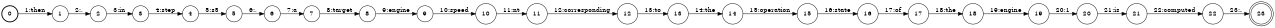 digraph FST {
rankdir = LR;
size = "8.5,11";
label = "";
center = 1;
orientation = Portrait;
ranksep = "0.4";
nodesep = "0.25";
0 [label = "0", shape = circle, style = bold, fontsize = 14]
	0 -> 1 [label = "1:then", fontsize = 14];
1 [label = "1", shape = circle, style = solid, fontsize = 14]
	1 -> 2 [label = "2:,", fontsize = 14];
2 [label = "2", shape = circle, style = solid, fontsize = 14]
	2 -> 3 [label = "3:in", fontsize = 14];
3 [label = "3", shape = circle, style = solid, fontsize = 14]
	3 -> 4 [label = "4:step", fontsize = 14];
4 [label = "4", shape = circle, style = solid, fontsize = 14]
	4 -> 5 [label = "5:s5", fontsize = 14];
5 [label = "5", shape = circle, style = solid, fontsize = 14]
	5 -> 6 [label = "6:,", fontsize = 14];
6 [label = "6", shape = circle, style = solid, fontsize = 14]
	6 -> 7 [label = "7:a", fontsize = 14];
7 [label = "7", shape = circle, style = solid, fontsize = 14]
	7 -> 8 [label = "8:target", fontsize = 14];
8 [label = "8", shape = circle, style = solid, fontsize = 14]
	8 -> 9 [label = "9:engine", fontsize = 14];
9 [label = "9", shape = circle, style = solid, fontsize = 14]
	9 -> 10 [label = "10:speed", fontsize = 14];
10 [label = "10", shape = circle, style = solid, fontsize = 14]
	10 -> 11 [label = "11:nt", fontsize = 14];
11 [label = "11", shape = circle, style = solid, fontsize = 14]
	11 -> 12 [label = "12:corresponding", fontsize = 14];
12 [label = "12", shape = circle, style = solid, fontsize = 14]
	12 -> 13 [label = "13:to", fontsize = 14];
13 [label = "13", shape = circle, style = solid, fontsize = 14]
	13 -> 14 [label = "14:the", fontsize = 14];
14 [label = "14", shape = circle, style = solid, fontsize = 14]
	14 -> 15 [label = "15:operation", fontsize = 14];
15 [label = "15", shape = circle, style = solid, fontsize = 14]
	15 -> 16 [label = "16:state", fontsize = 14];
16 [label = "16", shape = circle, style = solid, fontsize = 14]
	16 -> 17 [label = "17:of", fontsize = 14];
17 [label = "17", shape = circle, style = solid, fontsize = 14]
	17 -> 18 [label = "18:the", fontsize = 14];
18 [label = "18", shape = circle, style = solid, fontsize = 14]
	18 -> 19 [label = "19:engine", fontsize = 14];
19 [label = "19", shape = circle, style = solid, fontsize = 14]
	19 -> 20 [label = "20:1", fontsize = 14];
20 [label = "20", shape = circle, style = solid, fontsize = 14]
	20 -> 21 [label = "21:is", fontsize = 14];
21 [label = "21", shape = circle, style = solid, fontsize = 14]
	21 -> 22 [label = "22:computed", fontsize = 14];
22 [label = "22", shape = circle, style = solid, fontsize = 14]
	22 -> 23 [label = "23:.", fontsize = 14];
23 [label = "23", shape = doublecircle, style = solid, fontsize = 14]
}
